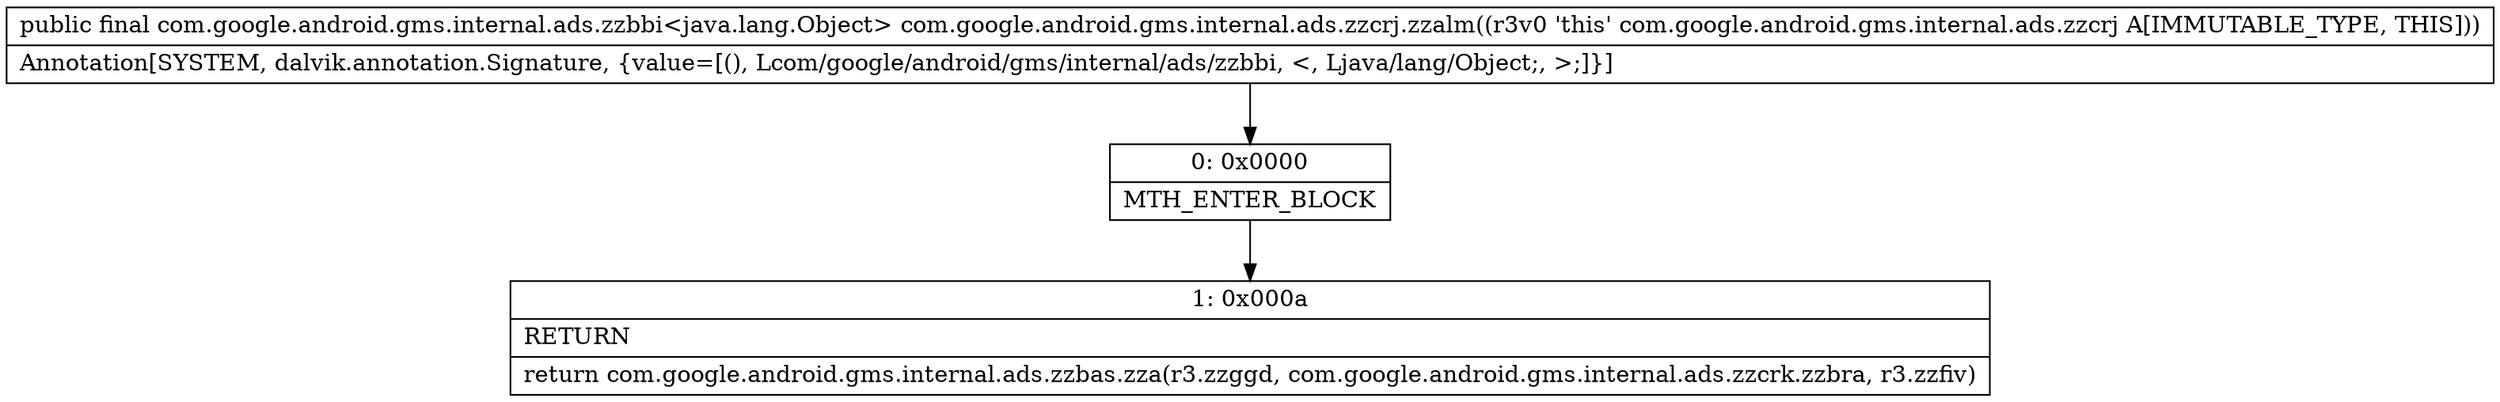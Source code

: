 digraph "CFG forcom.google.android.gms.internal.ads.zzcrj.zzalm()Lcom\/google\/android\/gms\/internal\/ads\/zzbbi;" {
Node_0 [shape=record,label="{0\:\ 0x0000|MTH_ENTER_BLOCK\l}"];
Node_1 [shape=record,label="{1\:\ 0x000a|RETURN\l|return com.google.android.gms.internal.ads.zzbas.zza(r3.zzggd, com.google.android.gms.internal.ads.zzcrk.zzbra, r3.zzfiv)\l}"];
MethodNode[shape=record,label="{public final com.google.android.gms.internal.ads.zzbbi\<java.lang.Object\> com.google.android.gms.internal.ads.zzcrj.zzalm((r3v0 'this' com.google.android.gms.internal.ads.zzcrj A[IMMUTABLE_TYPE, THIS]))  | Annotation[SYSTEM, dalvik.annotation.Signature, \{value=[(), Lcom\/google\/android\/gms\/internal\/ads\/zzbbi, \<, Ljava\/lang\/Object;, \>;]\}]\l}"];
MethodNode -> Node_0;
Node_0 -> Node_1;
}

